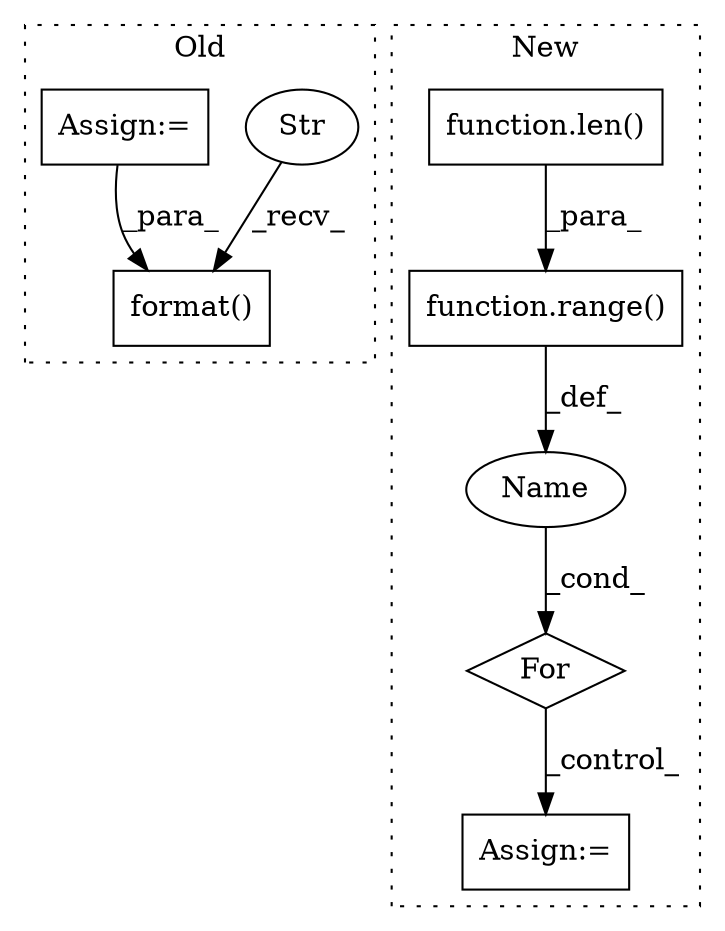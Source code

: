 digraph G {
subgraph cluster0 {
1 [label="format()" a="75" s="14946,15007" l="36,1" shape="box"];
3 [label="Str" a="66" s="14946" l="28" shape="ellipse"];
8 [label="Assign:=" a="68" s="14462" l="3" shape="box"];
label = "Old";
style="dotted";
}
subgraph cluster1 {
2 [label="function.range()" a="75" s="16618,16633" l="6,1" shape="box"];
4 [label="For" a="107" s="16609,16634" l="4,230" shape="diamond"];
5 [label="Assign:=" a="68" s="16935" l="3" shape="box"];
6 [label="Name" a="87" s="16613" l="1" shape="ellipse"];
7 [label="function.len()" a="75" s="16570,16593" l="4,1" shape="box"];
label = "New";
style="dotted";
}
2 -> 6 [label="_def_"];
3 -> 1 [label="_recv_"];
4 -> 5 [label="_control_"];
6 -> 4 [label="_cond_"];
7 -> 2 [label="_para_"];
8 -> 1 [label="_para_"];
}